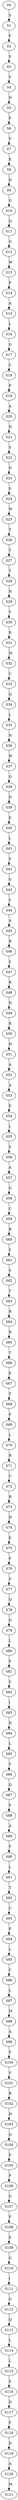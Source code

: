 strict digraph  {
	S0 -> S1 [ label = S ];
	S1 -> S2 [ label = F ];
	S2 -> S3 [ label = S ];
	S3 -> S4 [ label = V ];
	S4 -> S5 [ label = N ];
	S5 -> S6 [ label = P ];
	S6 -> S7 [ label = V ];
	S7 -> S8 [ label = E ];
	S8 -> S9 [ label = D ];
	S9 -> S10 [ label = G ];
	S10 -> S11 [ label = Q ];
	S11 -> S12 [ label = G ];
	S12 -> S13 [ label = W ];
	S13 -> S14 [ label = P ];
	S14 -> S15 [ label = A ];
	S15 -> S16 [ label = L ];
	S16 -> S17 [ label = G ];
	S17 -> S18 [ label = C ];
	S18 -> S19 [ label = P ];
	S19 -> S20 [ label = A ];
	S20 -> S21 [ label = N ];
	S21 -> S22 [ label = S ];
	S22 -> S23 [ label = D ];
	S23 -> S24 [ label = S ];
	S24 -> S25 [ label = W ];
	S25 -> S26 [ label = T ];
	S26 -> S27 [ label = T ];
	S27 -> S28 [ label = T ];
	S28 -> S29 [ label = N ];
	S29 -> S30 [ label = V ];
	S30 -> S31 [ label = R ];
	S31 -> S32 [ label = M ];
	S32 -> S33 [ label = C ];
	S33 -> S34 [ label = Q ];
	S34 -> S35 [ label = L ];
	S35 -> S36 [ label = N ];
	S36 -> S37 [ label = W ];
	S37 -> S38 [ label = Q ];
	S38 -> S39 [ label = D ];
	S39 -> S40 [ label = E ];
	S40 -> S41 [ label = L ];
	S41 -> S42 [ label = S ];
	S42 -> S43 [ label = G ];
	S43 -> S44 [ label = S ];
	S44 -> S45 [ label = A ];
	S45 -> S46 [ label = R ];
	S46 -> S47 [ label = S ];
	S47 -> S48 [ label = R ];
	S48 -> S49 [ label = N ];
	S49 -> S50 [ label = R ];
	S50 -> S51 [ label = H ];
	S51 -> S52 [ label = A ];
	S52 -> S53 [ label = A ];
	S53 -> S54 [ label = E ];
	S54 -> S55 [ label = L ];
	S55 -> S56 [ label = S ];
	S56 -> S57 [ label = A ];
	S57 -> S58 [ label = G ];
	S58 -> S59 [ label = C ];
	S59 -> S60 [ label = R ];
	S60 -> S61 [ label = S ];
	S61 -> S62 [ label = S ];
	S62 -> S63 [ label = T ];
	S63 -> S64 [ label = R ];
	S64 -> S65 [ label = R ];
	S65 -> S66 [ label = T ];
	S66 -> S67 [ label = E ];
	S67 -> S68 [ label = T ];
	S68 -> S69 [ label = P ];
	S69 -> S70 [ label = L ];
	S70 -> S71 [ label = R ];
	S71 -> S72 [ label = C ];
	S72 -> S73 [ label = R ];
	S73 -> S74 [ label = H ];
	S74 -> S75 [ label = E ];
	S75 -> S76 [ label = P ];
	S76 -> S77 [ label = V ];
	S77 -> S78 [ label = Q ];
	S78 -> S79 [ label = G ];
	S79 -> S80 [ label = L ];
	S80 -> S81 [ label = F ];
	S81 -> S82 [ label = V ];
	S82 -> S83 [ label = I ];
	S83 -> S84 [ label = N ];
	S84 -> S85 [ label = L ];
	S85 -> S86 [ label = Y ];
	S86 -> S87 [ label = Q ];
	S87 -> S88 [ label = F ];
	S88 -> S89 [ label = A ];
	S89 -> S90 [ label = F ];
	S90 -> S91 [ label = L ];
	S91 -> S92 [ label = T ];
	S92 -> S93 [ label = C ];
	S93 -> S94 [ label = P ];
	S94 -> S95 [ label = L ];
	S95 -> S96 [ label = C ];
	S96 -> S97 [ label = L ];
	S97 -> S98 [ label = M ];
	S98 -> S99 [ label = A ];
	S99 -> S100 [ label = F ];
	S100 -> S101 [ label = V ];
	S101 -> S102 [ label = R ];
	S102 -> S103 [ label = H ];
	S103 -> S104 [ label = Q ];
	S104 -> S105 [ label = F ];
	S105 -> S106 [ label = P ];
	S106 -> S107 [ label = G ];
	S107 -> S108 [ label = F ];
	S108 -> S109 [ label = E ];
	S109 -> S110 [ label = G ];
	S110 -> S111 [ label = I ];
	S111 -> S112 [ label = G ];
	S112 -> S113 [ label = Q ];
	S113 -> S114 [ label = L ];
	S114 -> S115 [ label = L ];
	S115 -> S116 [ label = S ];
	S116 -> S117 [ label = D ];
	S117 -> S118 [ label = F ];
	S118 -> S119 [ label = D ];
	S119 -> S120 [ label = A ];
	S120 -> S121 [ label = M ];
}
